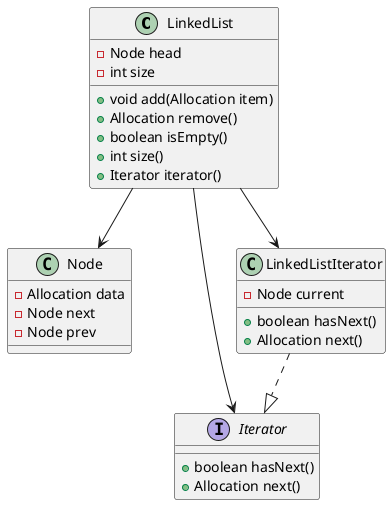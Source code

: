 @startuml
class LinkedList {
    - Node head
    - int size
    + void add(Allocation item)
    + Allocation remove()
    + boolean isEmpty()
    + int size()
    + Iterator iterator()
}

class Node {
    - Allocation data
    - Node next
    - Node prev
}

interface Iterator {
    + boolean hasNext()
    + Allocation next()
}

class LinkedListIterator {
    - Node current
    + boolean hasNext()
    + Allocation next()
}

LinkedList --> Node
LinkedList --> Iterator
LinkedListIterator ..|> Iterator
LinkedList --> LinkedListIterator
@enduml
